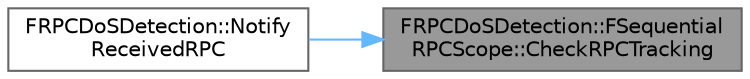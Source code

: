 digraph "FRPCDoSDetection::FSequentialRPCScope::CheckRPCTracking"
{
 // INTERACTIVE_SVG=YES
 // LATEX_PDF_SIZE
  bgcolor="transparent";
  edge [fontname=Helvetica,fontsize=10,labelfontname=Helvetica,labelfontsize=10];
  node [fontname=Helvetica,fontsize=10,shape=box,height=0.2,width=0.4];
  rankdir="RL";
  Node1 [id="Node000001",label="FRPCDoSDetection::FSequential\lRPCScope::CheckRPCTracking",height=0.2,width=0.4,color="gray40", fillcolor="grey60", style="filled", fontcolor="black",tooltip="Wrapper for CheckRPCTracking which forces FSequentialRPCScope acquisition."];
  Node1 -> Node2 [id="edge1_Node000001_Node000002",dir="back",color="steelblue1",style="solid",tooltip=" "];
  Node2 [id="Node000002",label="FRPCDoSDetection::Notify\lReceivedRPC",height=0.2,width=0.4,color="grey40", fillcolor="white", style="filled",URL="$d7/dca/classFRPCDoSDetection.html#af04e30db14899366b1f88c9a752b5aef",tooltip="If RPC monitoring is enabled, provides a notification for every RPC that is received,..."];
}
